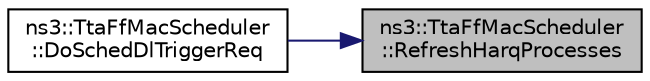 digraph "ns3::TtaFfMacScheduler::RefreshHarqProcesses"
{
 // LATEX_PDF_SIZE
  edge [fontname="Helvetica",fontsize="10",labelfontname="Helvetica",labelfontsize="10"];
  node [fontname="Helvetica",fontsize="10",shape=record];
  rankdir="RL";
  Node1 [label="ns3::TtaFfMacScheduler\l::RefreshHarqProcesses",height=0.2,width=0.4,color="black", fillcolor="grey75", style="filled", fontcolor="black",tooltip="Refresh HARQ processes according to the timers."];
  Node1 -> Node2 [dir="back",color="midnightblue",fontsize="10",style="solid",fontname="Helvetica"];
  Node2 [label="ns3::TtaFfMacScheduler\l::DoSchedDlTriggerReq",height=0.2,width=0.4,color="black", fillcolor="white", style="filled",URL="$classns3_1_1_tta_ff_mac_scheduler.html#adc734578d3c46a0d8a9eb2cdcafb6d61",tooltip="Sched DL trigger request function."];
}
